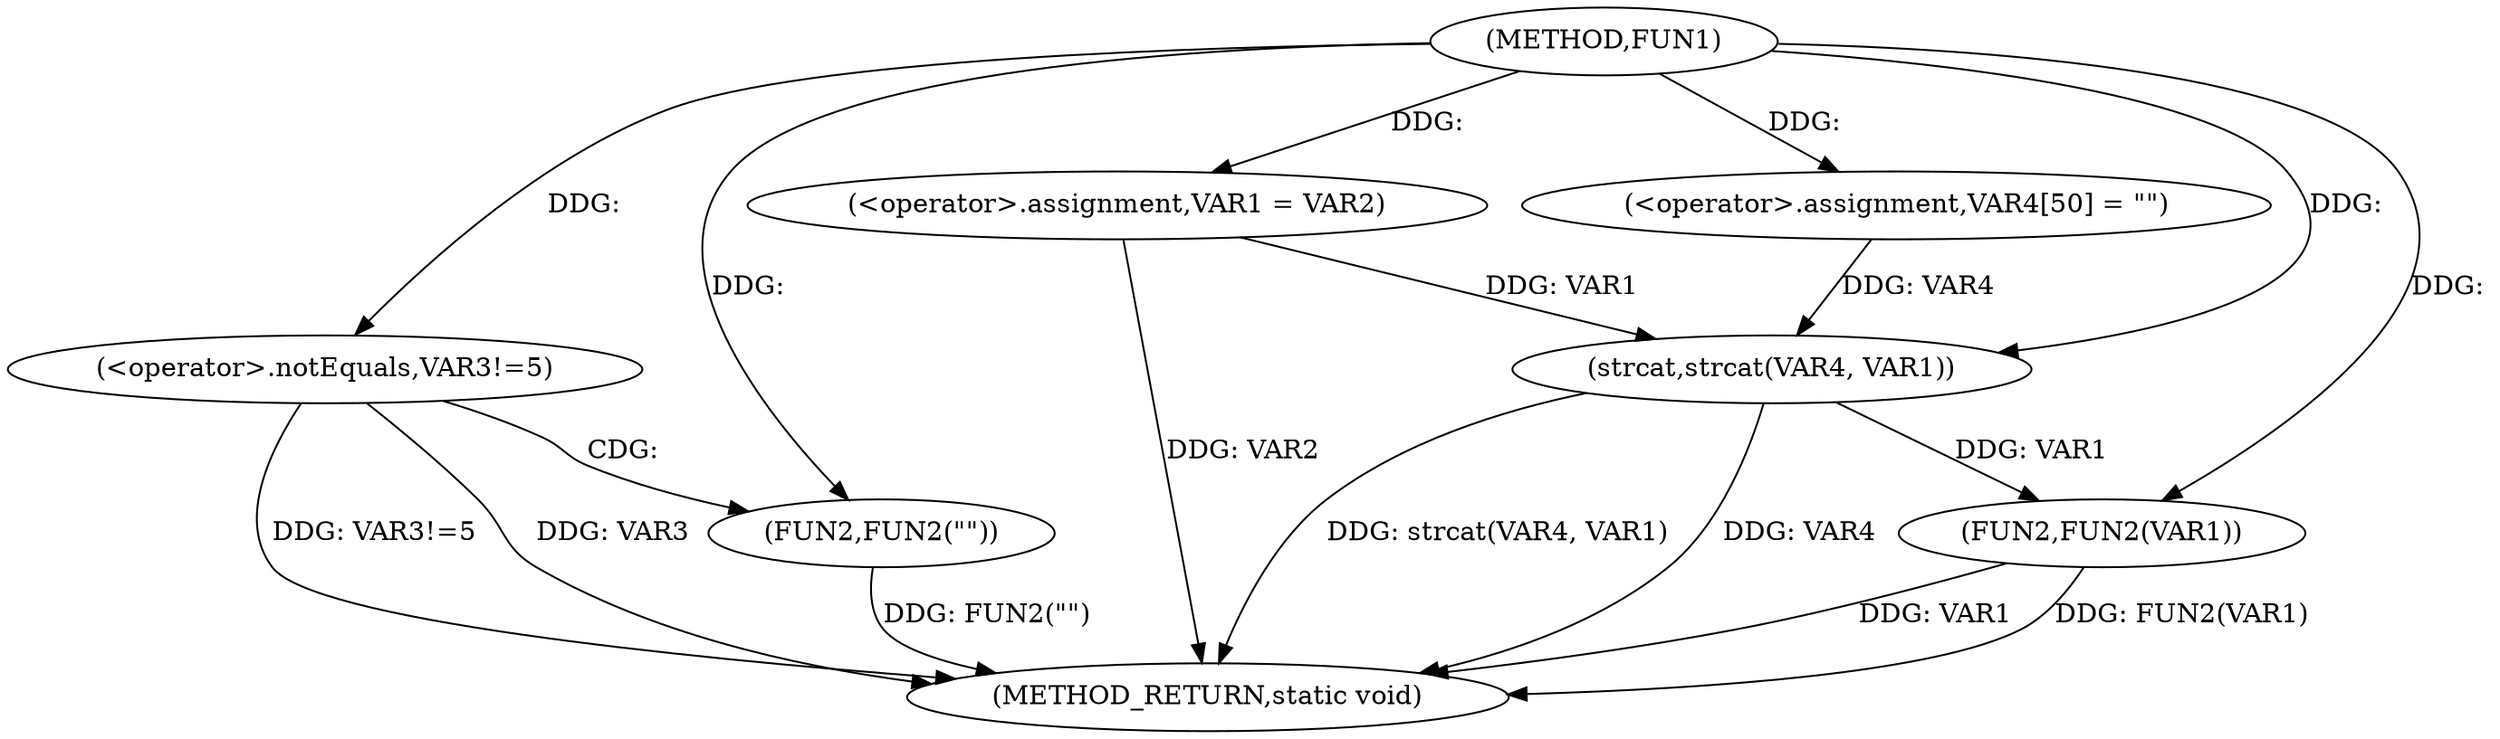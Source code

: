 digraph FUN1 {  
"1000100" [label = "(METHOD,FUN1)" ]
"1000126" [label = "(METHOD_RETURN,static void)" ]
"1000104" [label = "(<operator>.assignment,VAR1 = VAR2)" ]
"1000108" [label = "(<operator>.notEquals,VAR3!=5)" ]
"1000112" [label = "(FUN2,FUN2(\"\"))" ]
"1000118" [label = "(<operator>.assignment,VAR4[50] = \"\")" ]
"1000121" [label = "(strcat,strcat(VAR4, VAR1))" ]
"1000124" [label = "(FUN2,FUN2(VAR1))" ]
  "1000124" -> "1000126"  [ label = "DDG: VAR1"] 
  "1000108" -> "1000126"  [ label = "DDG: VAR3!=5"] 
  "1000121" -> "1000126"  [ label = "DDG: strcat(VAR4, VAR1)"] 
  "1000112" -> "1000126"  [ label = "DDG: FUN2(\"\")"] 
  "1000121" -> "1000126"  [ label = "DDG: VAR4"] 
  "1000124" -> "1000126"  [ label = "DDG: FUN2(VAR1)"] 
  "1000104" -> "1000126"  [ label = "DDG: VAR2"] 
  "1000108" -> "1000126"  [ label = "DDG: VAR3"] 
  "1000100" -> "1000104"  [ label = "DDG: "] 
  "1000100" -> "1000108"  [ label = "DDG: "] 
  "1000100" -> "1000112"  [ label = "DDG: "] 
  "1000100" -> "1000118"  [ label = "DDG: "] 
  "1000118" -> "1000121"  [ label = "DDG: VAR4"] 
  "1000100" -> "1000121"  [ label = "DDG: "] 
  "1000104" -> "1000121"  [ label = "DDG: VAR1"] 
  "1000121" -> "1000124"  [ label = "DDG: VAR1"] 
  "1000100" -> "1000124"  [ label = "DDG: "] 
  "1000108" -> "1000112"  [ label = "CDG: "] 
}
